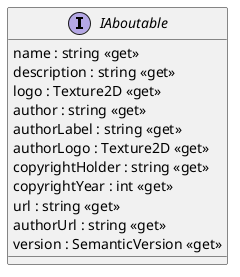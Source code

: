 @startuml
interface IAboutable {
    name : string <<get>>
    description : string <<get>>
    logo : Texture2D <<get>>
    author : string <<get>>
    authorLabel : string <<get>>
    authorLogo : Texture2D <<get>>
    copyrightHolder : string <<get>>
    copyrightYear : int <<get>>
    url : string <<get>>
    authorUrl : string <<get>>
    version : SemanticVersion <<get>>
}
@enduml
